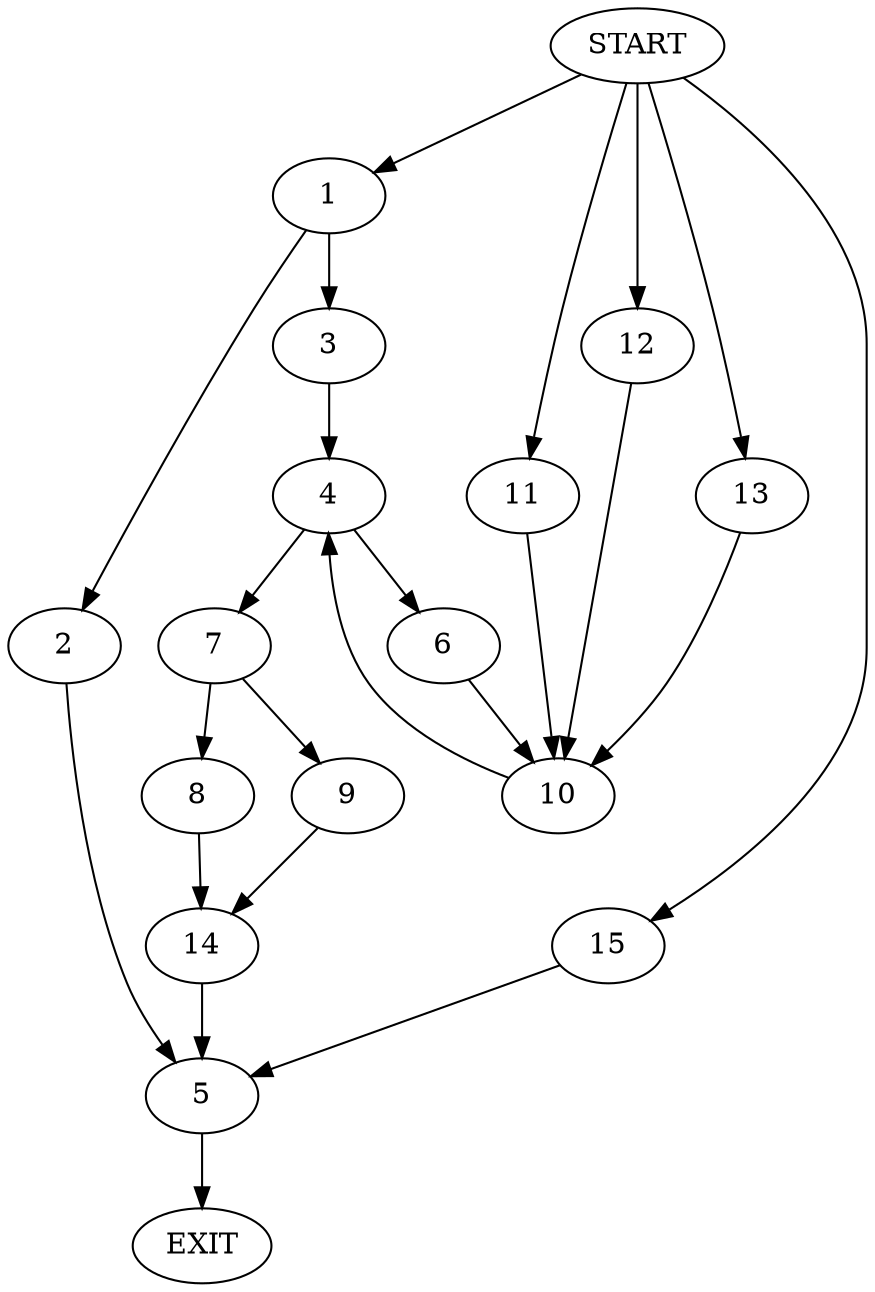 digraph {
0 [label="START"]
16 [label="EXIT"]
0 -> 1
1 -> 2
1 -> 3
3 -> 4
2 -> 5
5 -> 16
4 -> 6
4 -> 7
7 -> 8
7 -> 9
6 -> 10
10 -> 4
0 -> 11
11 -> 10
0 -> 12
12 -> 10
0 -> 13
13 -> 10
9 -> 14
8 -> 14
14 -> 5
0 -> 15
15 -> 5
}
